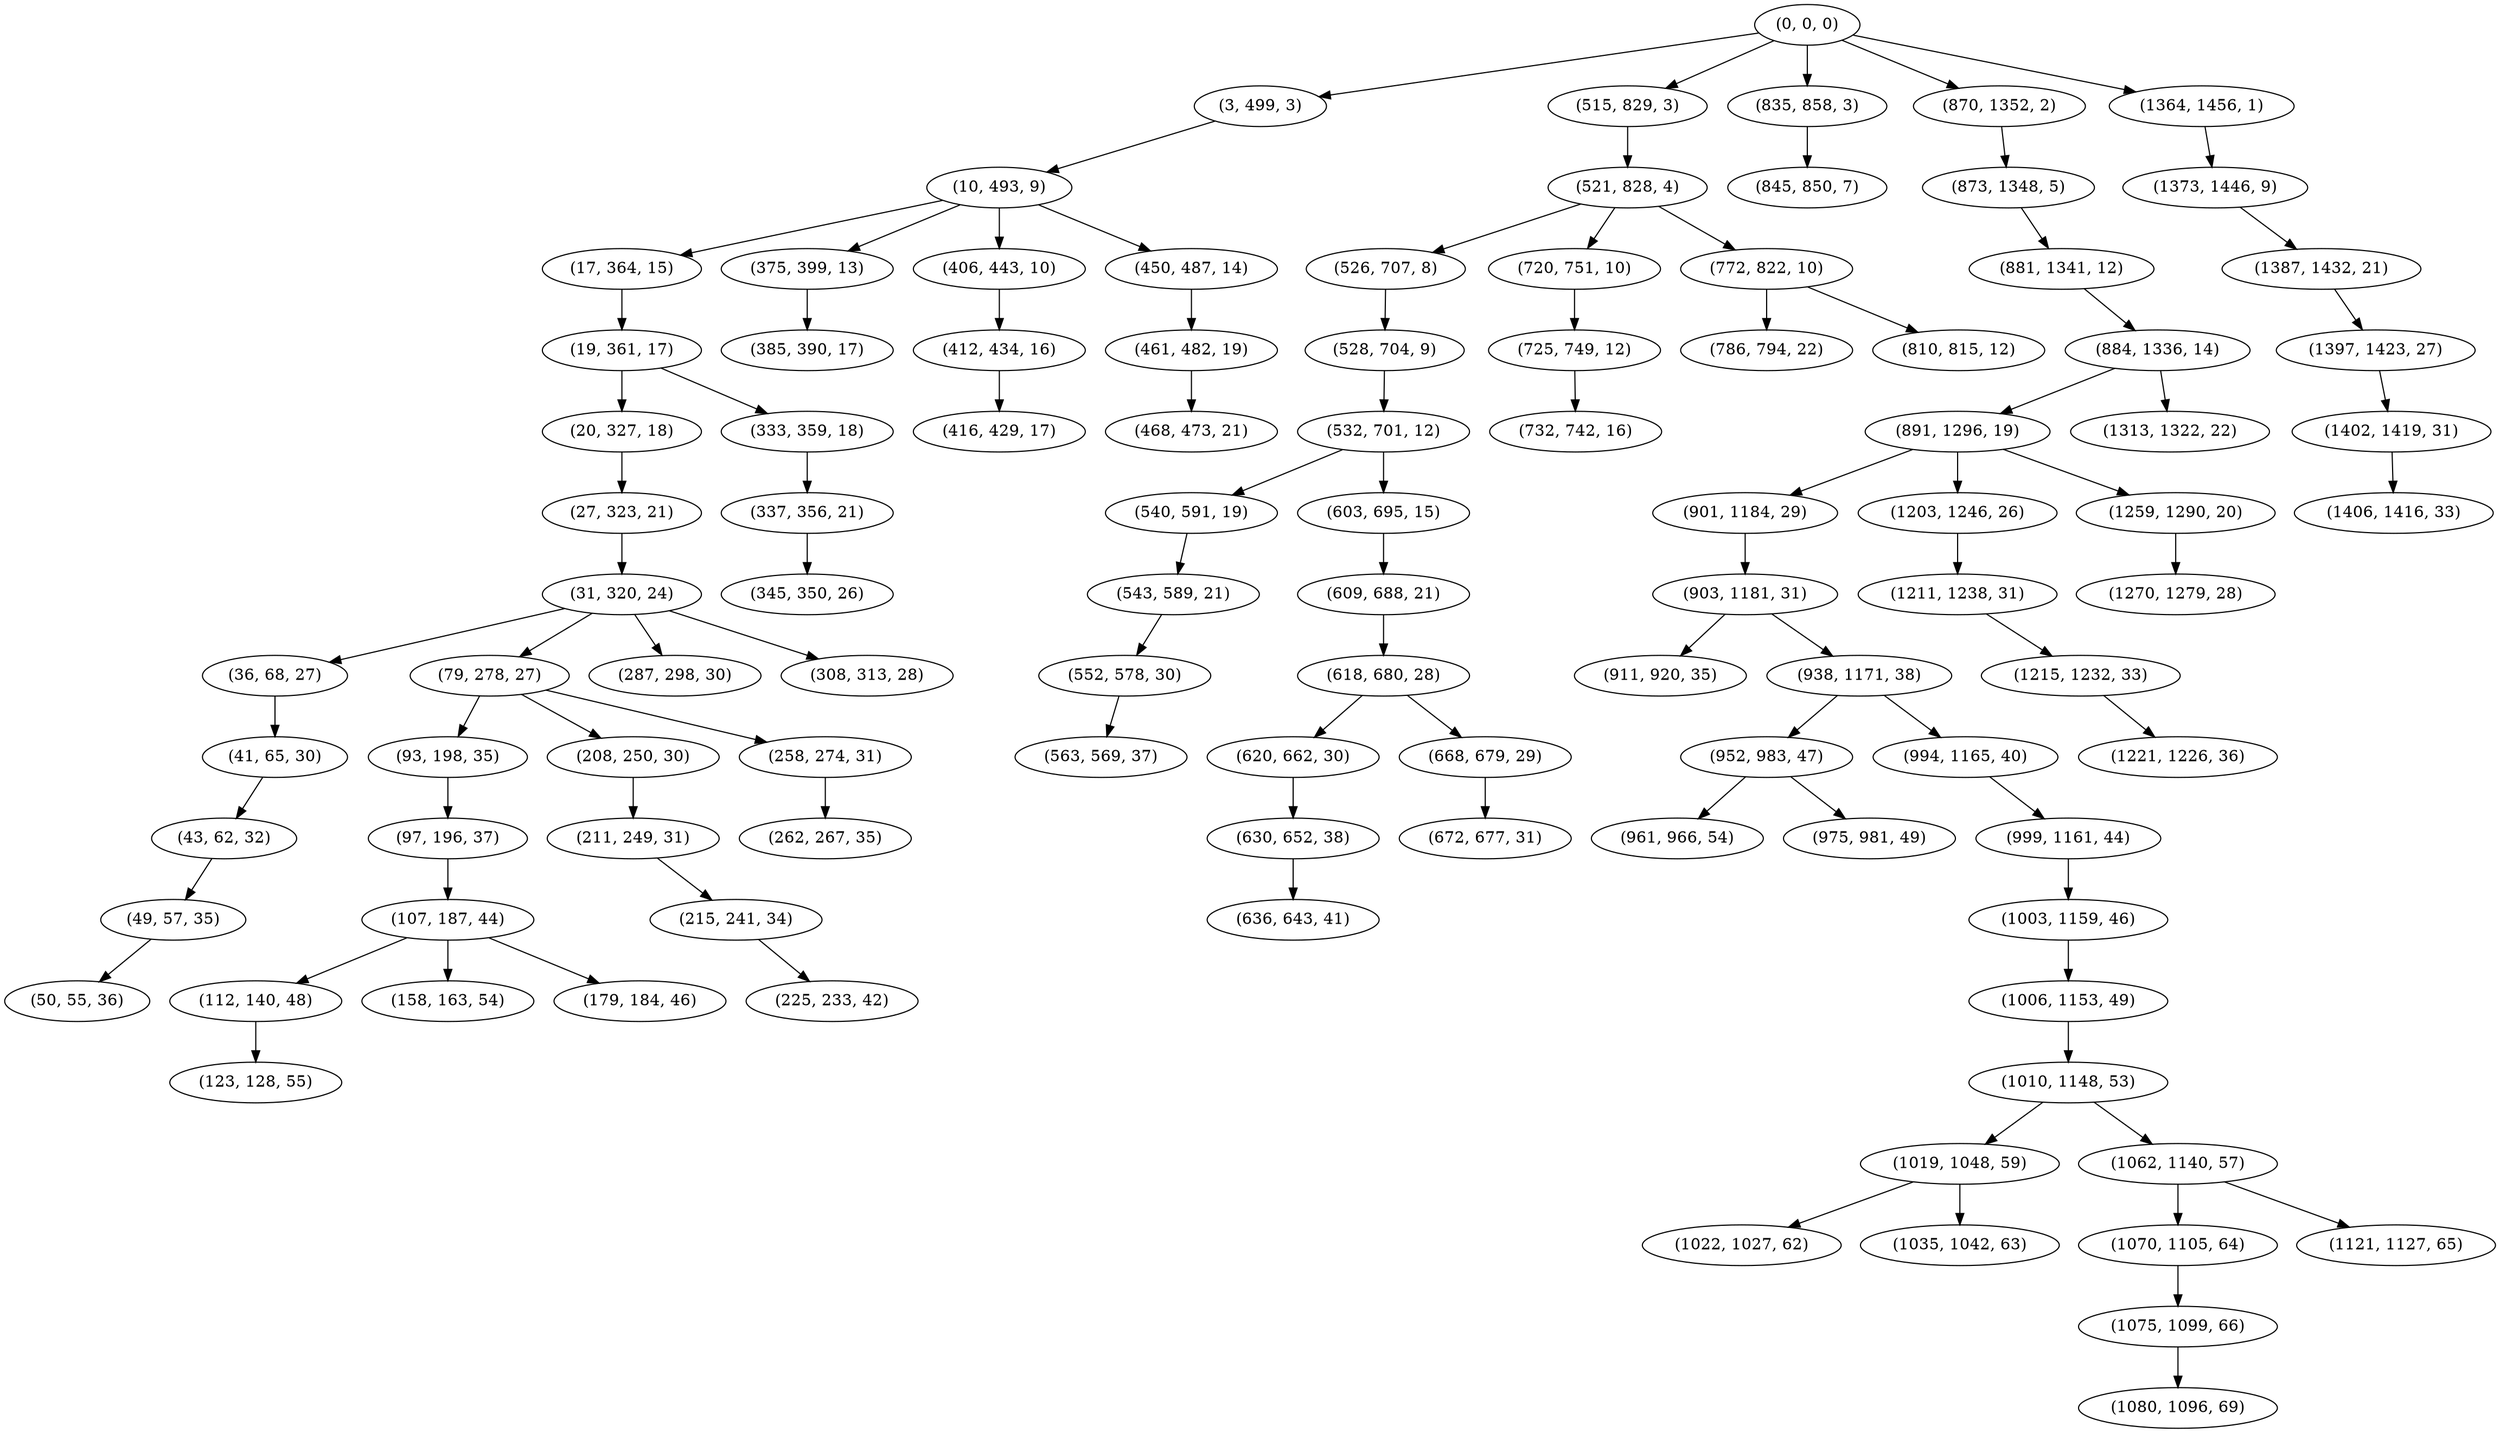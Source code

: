 digraph tree {
    "(0, 0, 0)";
    "(3, 499, 3)";
    "(10, 493, 9)";
    "(17, 364, 15)";
    "(19, 361, 17)";
    "(20, 327, 18)";
    "(27, 323, 21)";
    "(31, 320, 24)";
    "(36, 68, 27)";
    "(41, 65, 30)";
    "(43, 62, 32)";
    "(49, 57, 35)";
    "(50, 55, 36)";
    "(79, 278, 27)";
    "(93, 198, 35)";
    "(97, 196, 37)";
    "(107, 187, 44)";
    "(112, 140, 48)";
    "(123, 128, 55)";
    "(158, 163, 54)";
    "(179, 184, 46)";
    "(208, 250, 30)";
    "(211, 249, 31)";
    "(215, 241, 34)";
    "(225, 233, 42)";
    "(258, 274, 31)";
    "(262, 267, 35)";
    "(287, 298, 30)";
    "(308, 313, 28)";
    "(333, 359, 18)";
    "(337, 356, 21)";
    "(345, 350, 26)";
    "(375, 399, 13)";
    "(385, 390, 17)";
    "(406, 443, 10)";
    "(412, 434, 16)";
    "(416, 429, 17)";
    "(450, 487, 14)";
    "(461, 482, 19)";
    "(468, 473, 21)";
    "(515, 829, 3)";
    "(521, 828, 4)";
    "(526, 707, 8)";
    "(528, 704, 9)";
    "(532, 701, 12)";
    "(540, 591, 19)";
    "(543, 589, 21)";
    "(552, 578, 30)";
    "(563, 569, 37)";
    "(603, 695, 15)";
    "(609, 688, 21)";
    "(618, 680, 28)";
    "(620, 662, 30)";
    "(630, 652, 38)";
    "(636, 643, 41)";
    "(668, 679, 29)";
    "(672, 677, 31)";
    "(720, 751, 10)";
    "(725, 749, 12)";
    "(732, 742, 16)";
    "(772, 822, 10)";
    "(786, 794, 22)";
    "(810, 815, 12)";
    "(835, 858, 3)";
    "(845, 850, 7)";
    "(870, 1352, 2)";
    "(873, 1348, 5)";
    "(881, 1341, 12)";
    "(884, 1336, 14)";
    "(891, 1296, 19)";
    "(901, 1184, 29)";
    "(903, 1181, 31)";
    "(911, 920, 35)";
    "(938, 1171, 38)";
    "(952, 983, 47)";
    "(961, 966, 54)";
    "(975, 981, 49)";
    "(994, 1165, 40)";
    "(999, 1161, 44)";
    "(1003, 1159, 46)";
    "(1006, 1153, 49)";
    "(1010, 1148, 53)";
    "(1019, 1048, 59)";
    "(1022, 1027, 62)";
    "(1035, 1042, 63)";
    "(1062, 1140, 57)";
    "(1070, 1105, 64)";
    "(1075, 1099, 66)";
    "(1080, 1096, 69)";
    "(1121, 1127, 65)";
    "(1203, 1246, 26)";
    "(1211, 1238, 31)";
    "(1215, 1232, 33)";
    "(1221, 1226, 36)";
    "(1259, 1290, 20)";
    "(1270, 1279, 28)";
    "(1313, 1322, 22)";
    "(1364, 1456, 1)";
    "(1373, 1446, 9)";
    "(1387, 1432, 21)";
    "(1397, 1423, 27)";
    "(1402, 1419, 31)";
    "(1406, 1416, 33)";
    "(0, 0, 0)" -> "(3, 499, 3)";
    "(0, 0, 0)" -> "(515, 829, 3)";
    "(0, 0, 0)" -> "(835, 858, 3)";
    "(0, 0, 0)" -> "(870, 1352, 2)";
    "(0, 0, 0)" -> "(1364, 1456, 1)";
    "(3, 499, 3)" -> "(10, 493, 9)";
    "(10, 493, 9)" -> "(17, 364, 15)";
    "(10, 493, 9)" -> "(375, 399, 13)";
    "(10, 493, 9)" -> "(406, 443, 10)";
    "(10, 493, 9)" -> "(450, 487, 14)";
    "(17, 364, 15)" -> "(19, 361, 17)";
    "(19, 361, 17)" -> "(20, 327, 18)";
    "(19, 361, 17)" -> "(333, 359, 18)";
    "(20, 327, 18)" -> "(27, 323, 21)";
    "(27, 323, 21)" -> "(31, 320, 24)";
    "(31, 320, 24)" -> "(36, 68, 27)";
    "(31, 320, 24)" -> "(79, 278, 27)";
    "(31, 320, 24)" -> "(287, 298, 30)";
    "(31, 320, 24)" -> "(308, 313, 28)";
    "(36, 68, 27)" -> "(41, 65, 30)";
    "(41, 65, 30)" -> "(43, 62, 32)";
    "(43, 62, 32)" -> "(49, 57, 35)";
    "(49, 57, 35)" -> "(50, 55, 36)";
    "(79, 278, 27)" -> "(93, 198, 35)";
    "(79, 278, 27)" -> "(208, 250, 30)";
    "(79, 278, 27)" -> "(258, 274, 31)";
    "(93, 198, 35)" -> "(97, 196, 37)";
    "(97, 196, 37)" -> "(107, 187, 44)";
    "(107, 187, 44)" -> "(112, 140, 48)";
    "(107, 187, 44)" -> "(158, 163, 54)";
    "(107, 187, 44)" -> "(179, 184, 46)";
    "(112, 140, 48)" -> "(123, 128, 55)";
    "(208, 250, 30)" -> "(211, 249, 31)";
    "(211, 249, 31)" -> "(215, 241, 34)";
    "(215, 241, 34)" -> "(225, 233, 42)";
    "(258, 274, 31)" -> "(262, 267, 35)";
    "(333, 359, 18)" -> "(337, 356, 21)";
    "(337, 356, 21)" -> "(345, 350, 26)";
    "(375, 399, 13)" -> "(385, 390, 17)";
    "(406, 443, 10)" -> "(412, 434, 16)";
    "(412, 434, 16)" -> "(416, 429, 17)";
    "(450, 487, 14)" -> "(461, 482, 19)";
    "(461, 482, 19)" -> "(468, 473, 21)";
    "(515, 829, 3)" -> "(521, 828, 4)";
    "(521, 828, 4)" -> "(526, 707, 8)";
    "(521, 828, 4)" -> "(720, 751, 10)";
    "(521, 828, 4)" -> "(772, 822, 10)";
    "(526, 707, 8)" -> "(528, 704, 9)";
    "(528, 704, 9)" -> "(532, 701, 12)";
    "(532, 701, 12)" -> "(540, 591, 19)";
    "(532, 701, 12)" -> "(603, 695, 15)";
    "(540, 591, 19)" -> "(543, 589, 21)";
    "(543, 589, 21)" -> "(552, 578, 30)";
    "(552, 578, 30)" -> "(563, 569, 37)";
    "(603, 695, 15)" -> "(609, 688, 21)";
    "(609, 688, 21)" -> "(618, 680, 28)";
    "(618, 680, 28)" -> "(620, 662, 30)";
    "(618, 680, 28)" -> "(668, 679, 29)";
    "(620, 662, 30)" -> "(630, 652, 38)";
    "(630, 652, 38)" -> "(636, 643, 41)";
    "(668, 679, 29)" -> "(672, 677, 31)";
    "(720, 751, 10)" -> "(725, 749, 12)";
    "(725, 749, 12)" -> "(732, 742, 16)";
    "(772, 822, 10)" -> "(786, 794, 22)";
    "(772, 822, 10)" -> "(810, 815, 12)";
    "(835, 858, 3)" -> "(845, 850, 7)";
    "(870, 1352, 2)" -> "(873, 1348, 5)";
    "(873, 1348, 5)" -> "(881, 1341, 12)";
    "(881, 1341, 12)" -> "(884, 1336, 14)";
    "(884, 1336, 14)" -> "(891, 1296, 19)";
    "(884, 1336, 14)" -> "(1313, 1322, 22)";
    "(891, 1296, 19)" -> "(901, 1184, 29)";
    "(891, 1296, 19)" -> "(1203, 1246, 26)";
    "(891, 1296, 19)" -> "(1259, 1290, 20)";
    "(901, 1184, 29)" -> "(903, 1181, 31)";
    "(903, 1181, 31)" -> "(911, 920, 35)";
    "(903, 1181, 31)" -> "(938, 1171, 38)";
    "(938, 1171, 38)" -> "(952, 983, 47)";
    "(938, 1171, 38)" -> "(994, 1165, 40)";
    "(952, 983, 47)" -> "(961, 966, 54)";
    "(952, 983, 47)" -> "(975, 981, 49)";
    "(994, 1165, 40)" -> "(999, 1161, 44)";
    "(999, 1161, 44)" -> "(1003, 1159, 46)";
    "(1003, 1159, 46)" -> "(1006, 1153, 49)";
    "(1006, 1153, 49)" -> "(1010, 1148, 53)";
    "(1010, 1148, 53)" -> "(1019, 1048, 59)";
    "(1010, 1148, 53)" -> "(1062, 1140, 57)";
    "(1019, 1048, 59)" -> "(1022, 1027, 62)";
    "(1019, 1048, 59)" -> "(1035, 1042, 63)";
    "(1062, 1140, 57)" -> "(1070, 1105, 64)";
    "(1062, 1140, 57)" -> "(1121, 1127, 65)";
    "(1070, 1105, 64)" -> "(1075, 1099, 66)";
    "(1075, 1099, 66)" -> "(1080, 1096, 69)";
    "(1203, 1246, 26)" -> "(1211, 1238, 31)";
    "(1211, 1238, 31)" -> "(1215, 1232, 33)";
    "(1215, 1232, 33)" -> "(1221, 1226, 36)";
    "(1259, 1290, 20)" -> "(1270, 1279, 28)";
    "(1364, 1456, 1)" -> "(1373, 1446, 9)";
    "(1373, 1446, 9)" -> "(1387, 1432, 21)";
    "(1387, 1432, 21)" -> "(1397, 1423, 27)";
    "(1397, 1423, 27)" -> "(1402, 1419, 31)";
    "(1402, 1419, 31)" -> "(1406, 1416, 33)";
}
